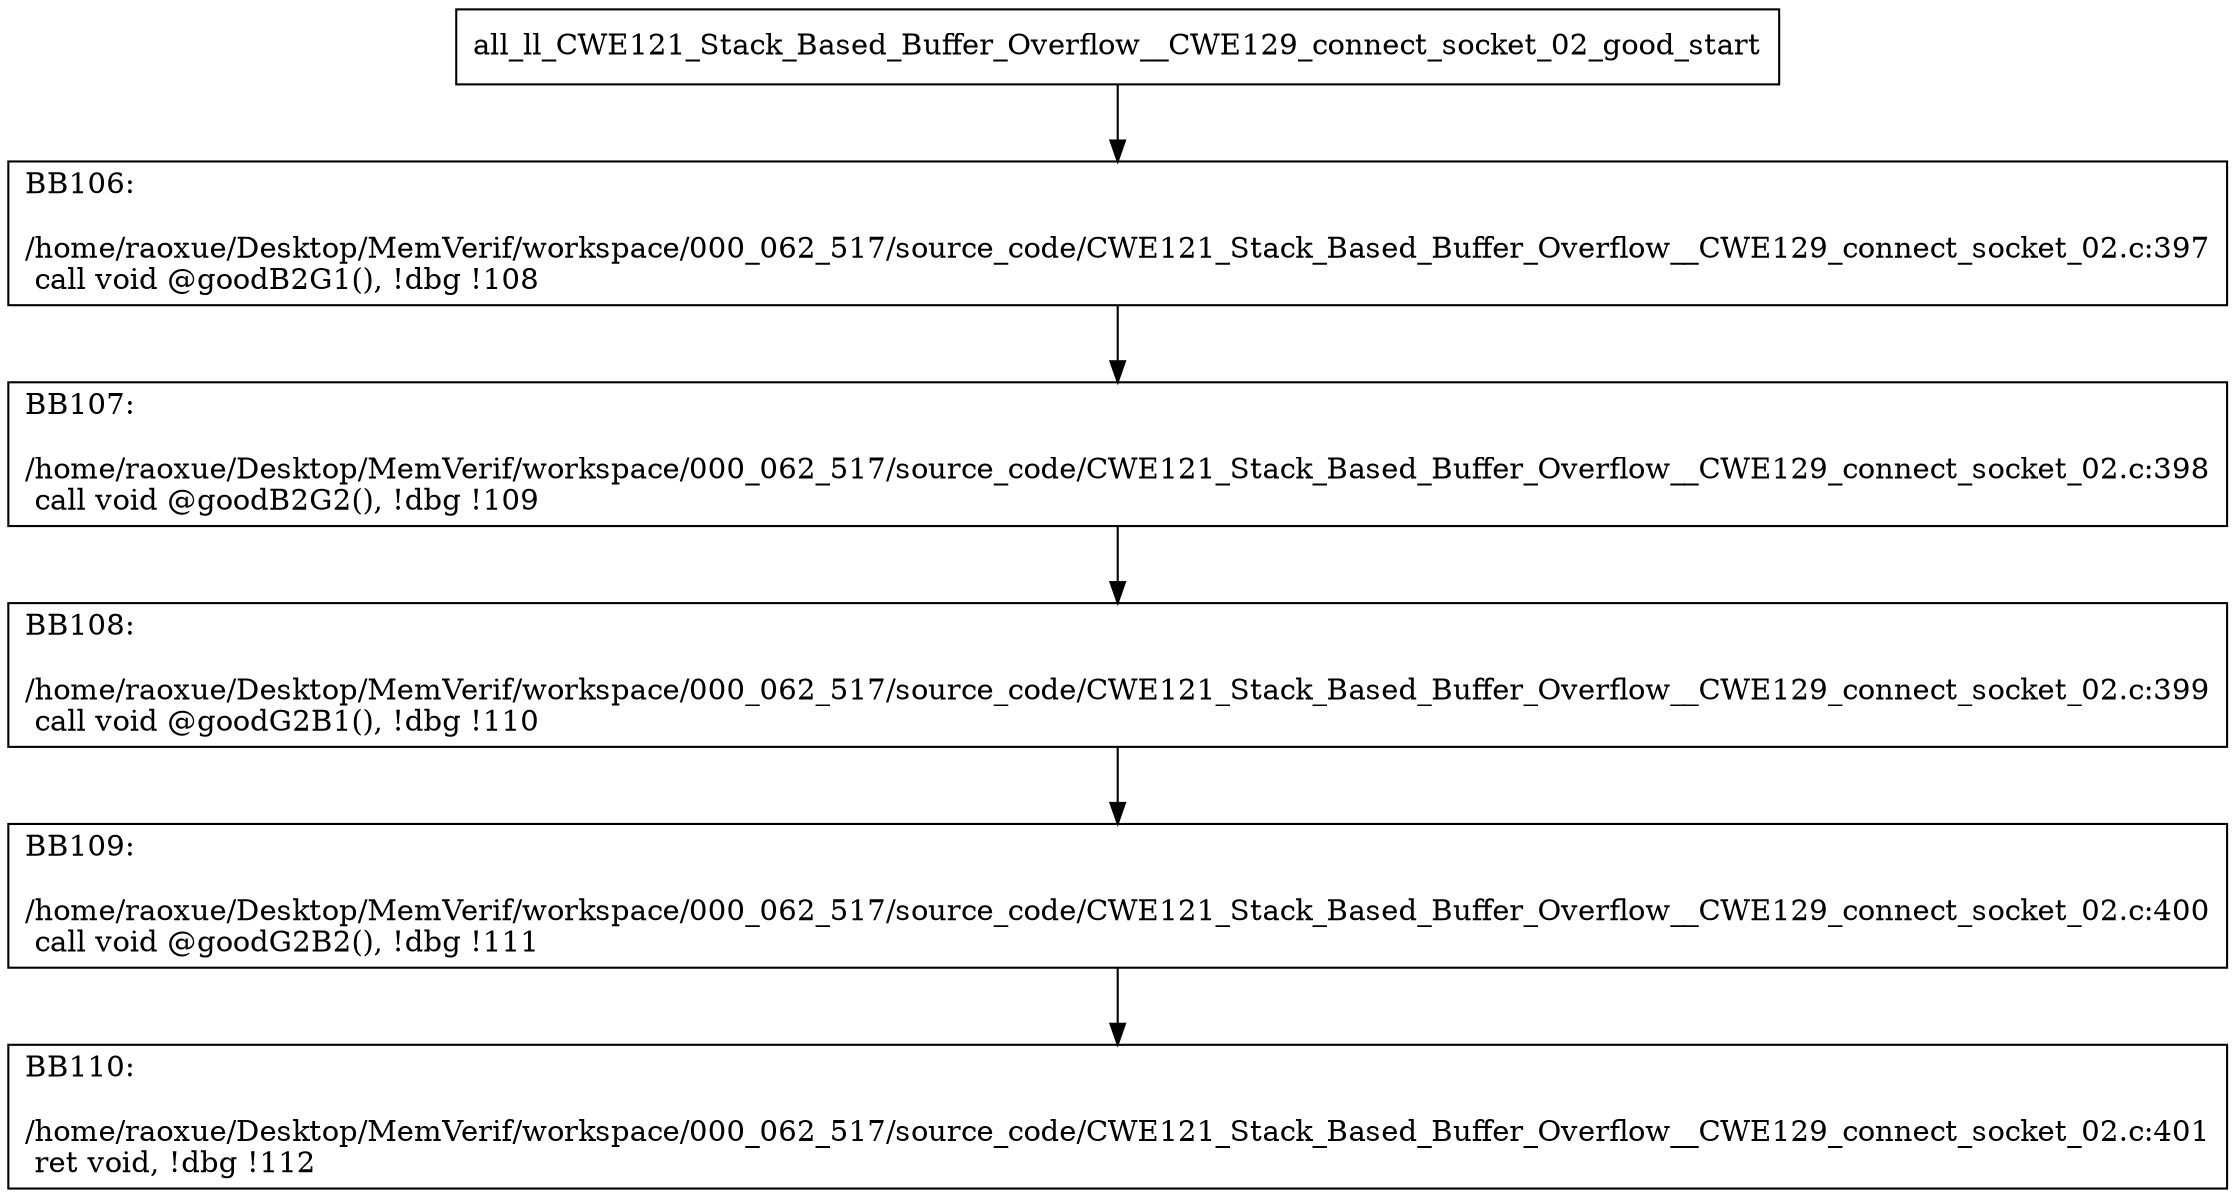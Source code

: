 digraph "CFG for'all_ll_CWE121_Stack_Based_Buffer_Overflow__CWE129_connect_socket_02_good' function" {
	BBall_ll_CWE121_Stack_Based_Buffer_Overflow__CWE129_connect_socket_02_good_start[shape=record,label="{all_ll_CWE121_Stack_Based_Buffer_Overflow__CWE129_connect_socket_02_good_start}"];
	BBall_ll_CWE121_Stack_Based_Buffer_Overflow__CWE129_connect_socket_02_good_start-> all_ll_CWE121_Stack_Based_Buffer_Overflow__CWE129_connect_socket_02_goodBB106;
	all_ll_CWE121_Stack_Based_Buffer_Overflow__CWE129_connect_socket_02_goodBB106 [shape=record, label="{BB106:\l\l/home/raoxue/Desktop/MemVerif/workspace/000_062_517/source_code/CWE121_Stack_Based_Buffer_Overflow__CWE129_connect_socket_02.c:397\l
  call void @goodB2G1(), !dbg !108\l
}"];
	all_ll_CWE121_Stack_Based_Buffer_Overflow__CWE129_connect_socket_02_goodBB106-> all_ll_CWE121_Stack_Based_Buffer_Overflow__CWE129_connect_socket_02_goodBB107;
	all_ll_CWE121_Stack_Based_Buffer_Overflow__CWE129_connect_socket_02_goodBB107 [shape=record, label="{BB107:\l\l/home/raoxue/Desktop/MemVerif/workspace/000_062_517/source_code/CWE121_Stack_Based_Buffer_Overflow__CWE129_connect_socket_02.c:398\l
  call void @goodB2G2(), !dbg !109\l
}"];
	all_ll_CWE121_Stack_Based_Buffer_Overflow__CWE129_connect_socket_02_goodBB107-> all_ll_CWE121_Stack_Based_Buffer_Overflow__CWE129_connect_socket_02_goodBB108;
	all_ll_CWE121_Stack_Based_Buffer_Overflow__CWE129_connect_socket_02_goodBB108 [shape=record, label="{BB108:\l\l/home/raoxue/Desktop/MemVerif/workspace/000_062_517/source_code/CWE121_Stack_Based_Buffer_Overflow__CWE129_connect_socket_02.c:399\l
  call void @goodG2B1(), !dbg !110\l
}"];
	all_ll_CWE121_Stack_Based_Buffer_Overflow__CWE129_connect_socket_02_goodBB108-> all_ll_CWE121_Stack_Based_Buffer_Overflow__CWE129_connect_socket_02_goodBB109;
	all_ll_CWE121_Stack_Based_Buffer_Overflow__CWE129_connect_socket_02_goodBB109 [shape=record, label="{BB109:\l\l/home/raoxue/Desktop/MemVerif/workspace/000_062_517/source_code/CWE121_Stack_Based_Buffer_Overflow__CWE129_connect_socket_02.c:400\l
  call void @goodG2B2(), !dbg !111\l
}"];
	all_ll_CWE121_Stack_Based_Buffer_Overflow__CWE129_connect_socket_02_goodBB109-> all_ll_CWE121_Stack_Based_Buffer_Overflow__CWE129_connect_socket_02_goodBB110;
	all_ll_CWE121_Stack_Based_Buffer_Overflow__CWE129_connect_socket_02_goodBB110 [shape=record, label="{BB110:\l\l/home/raoxue/Desktop/MemVerif/workspace/000_062_517/source_code/CWE121_Stack_Based_Buffer_Overflow__CWE129_connect_socket_02.c:401\l
  ret void, !dbg !112\l
}"];
}
